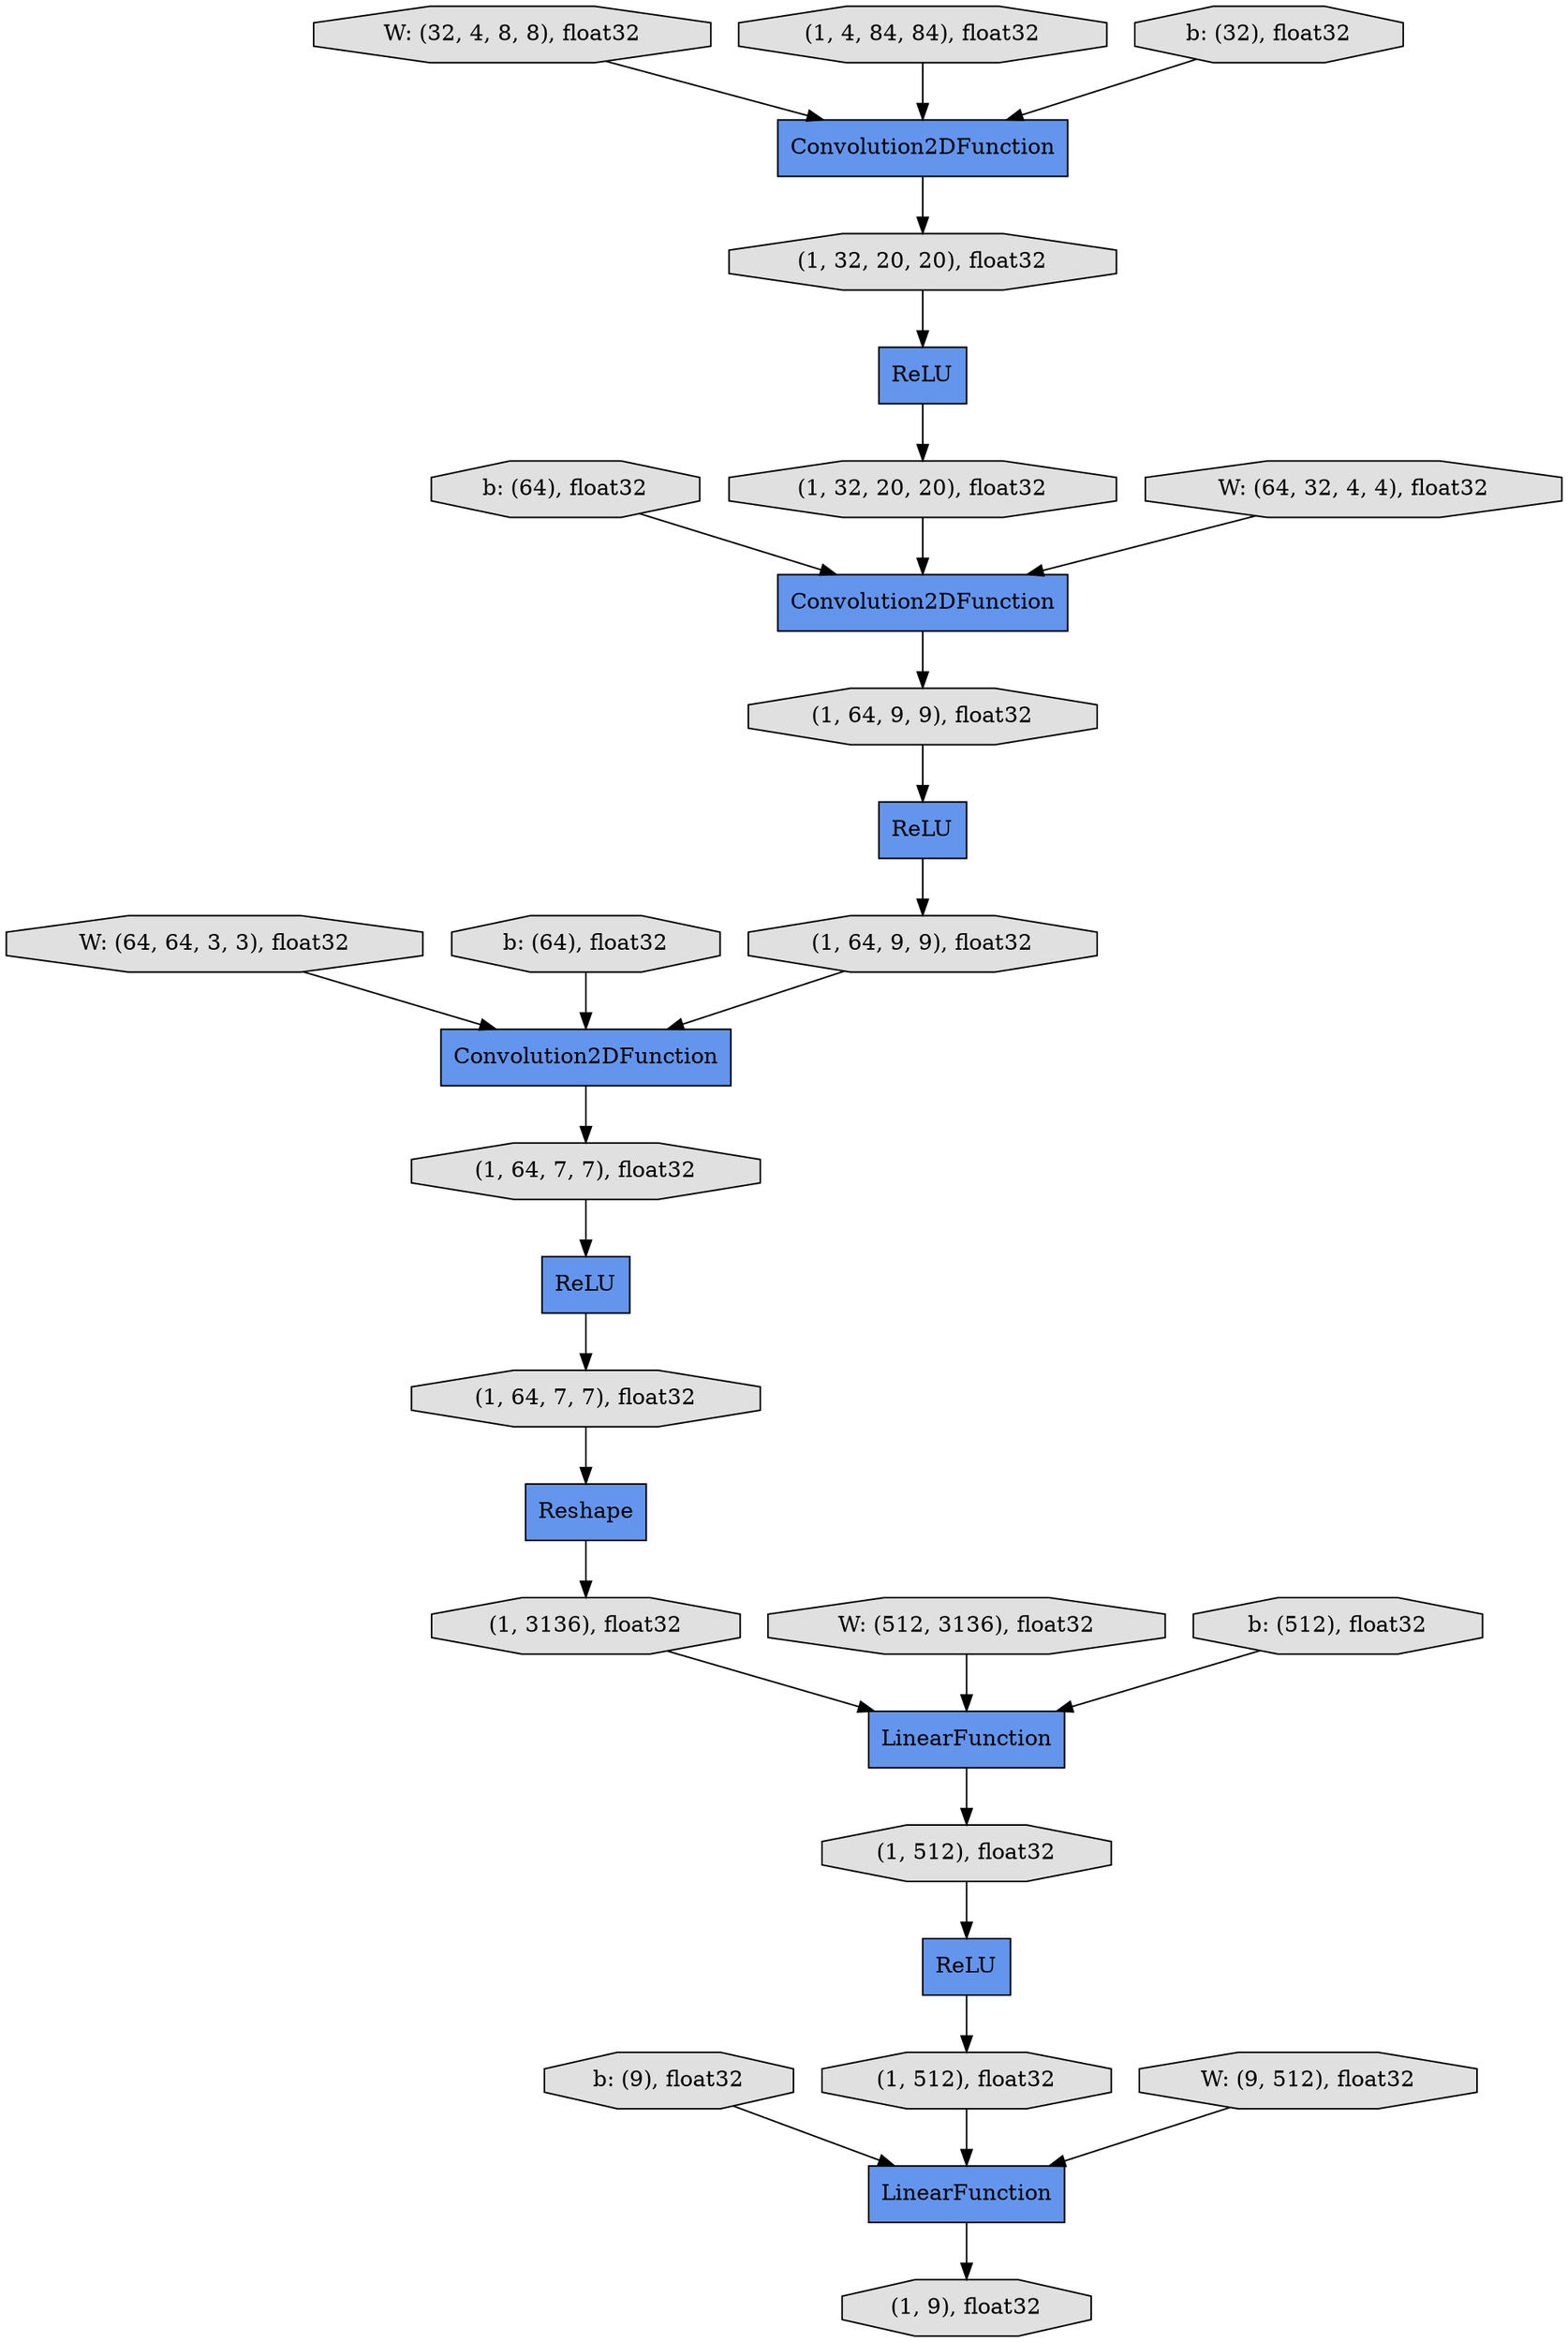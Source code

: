 digraph graphname{rankdir=TB;5446477864 [label="b: (9), float32",shape="octagon",fillcolor="#E0E0E0",style="filled"];5446566016 [label="ReLU",shape="record",fillcolor="#6495ED",style="filled"];5446477976 [label="LinearFunction",shape="record",fillcolor="#6495ED",style="filled"];5446475960 [label="b: (64), float32",shape="octagon",fillcolor="#E0E0E0",style="filled"];4514138320 [label="W: (32, 4, 8, 8), float32",shape="octagon",fillcolor="#E0E0E0",style="filled"];5446566128 [label="(1, 3136), float32",shape="octagon",fillcolor="#E0E0E0",style="filled"];5446566184 [label="LinearFunction",shape="record",fillcolor="#6495ED",style="filled"];5446476240 [label="W: (64, 64, 3, 3), float32",shape="octagon",fillcolor="#E0E0E0",style="filled"];5446566352 [label="(1, 512), float32",shape="octagon",fillcolor="#E0E0E0",style="filled"];5446478368 [label="Convolution2DFunction",shape="record",fillcolor="#6495ED",style="filled"];5446566464 [label="(1, 512), float32",shape="octagon",fillcolor="#E0E0E0",style="filled"];5445585552 [label="ReLU",shape="record",fillcolor="#6495ED",style="filled"];5446566576 [label="(1, 9), float32",shape="octagon",fillcolor="#E0E0E0",style="filled"];5446476520 [label="b: (64), float32",shape="octagon",fillcolor="#E0E0E0",style="filled"];5446478592 [label="ReLU",shape="record",fillcolor="#6495ED",style="filled"];5446478648 [label="(1, 4, 84, 84), float32",shape="octagon",fillcolor="#E0E0E0",style="filled"];5446478704 [label="Convolution2DFunction",shape="record",fillcolor="#6495ED",style="filled"];5446478760 [label="(1, 32, 20, 20), float32",shape="octagon",fillcolor="#E0E0E0",style="filled"];5446478816 [label="Convolution2DFunction",shape="record",fillcolor="#6495ED",style="filled"];5446476800 [label="W: (512, 3136), float32",shape="octagon",fillcolor="#E0E0E0",style="filled"];5446478928 [label="(1, 32, 20, 20), float32",shape="octagon",fillcolor="#E0E0E0",style="filled"];5446477080 [label="b: (512), float32",shape="octagon",fillcolor="#E0E0E0",style="filled"];5446479152 [label="(1, 64, 9, 9), float32",shape="octagon",fillcolor="#E0E0E0",style="filled"];5446479264 [label="Reshape",shape="record",fillcolor="#6495ED",style="filled"];5446479320 [label="(1, 64, 9, 9), float32",shape="octagon",fillcolor="#E0E0E0",style="filled"];5446479432 [label="ReLU",shape="record",fillcolor="#6495ED",style="filled"];5445676616 [label="b: (32), float32",shape="octagon",fillcolor="#E0E0E0",style="filled"];5446479544 [label="(1, 64, 7, 7), float32",shape="octagon",fillcolor="#E0E0E0",style="filled"];5446477584 [label="W: (9, 512), float32",shape="octagon",fillcolor="#E0E0E0",style="filled"];5446479712 [label="(1, 64, 7, 7), float32",shape="octagon",fillcolor="#E0E0E0",style="filled"];5445676896 [label="W: (64, 32, 4, 4), float32",shape="octagon",fillcolor="#E0E0E0",style="filled"];5446476800 -> 5446566184;5446566016 -> 5446566464;5446477080 -> 5446566184;5446477864 -> 5446477976;5446566352 -> 5446566016;5446476240 -> 5446478816;5446479712 -> 5446479264;5446475960 -> 5446478704;5446566128 -> 5446566184;5446478928 -> 5446478704;5446478704 -> 5446479152;5446479152 -> 5445585552;5446566464 -> 5446477976;5446477584 -> 5446477976;5446479544 -> 5446479432;5446476520 -> 5446478816;5445676896 -> 5446478704;5446478592 -> 5446478928;5446478648 -> 5446478368;5446477976 -> 5446566576;5446479432 -> 5446479712;5446478760 -> 5446478592;5445676616 -> 5446478368;5446478368 -> 5446478760;5446479264 -> 5446566128;4514138320 -> 5446478368;5446479320 -> 5446478816;5446478816 -> 5446479544;5445585552 -> 5446479320;5446566184 -> 5446566352;}